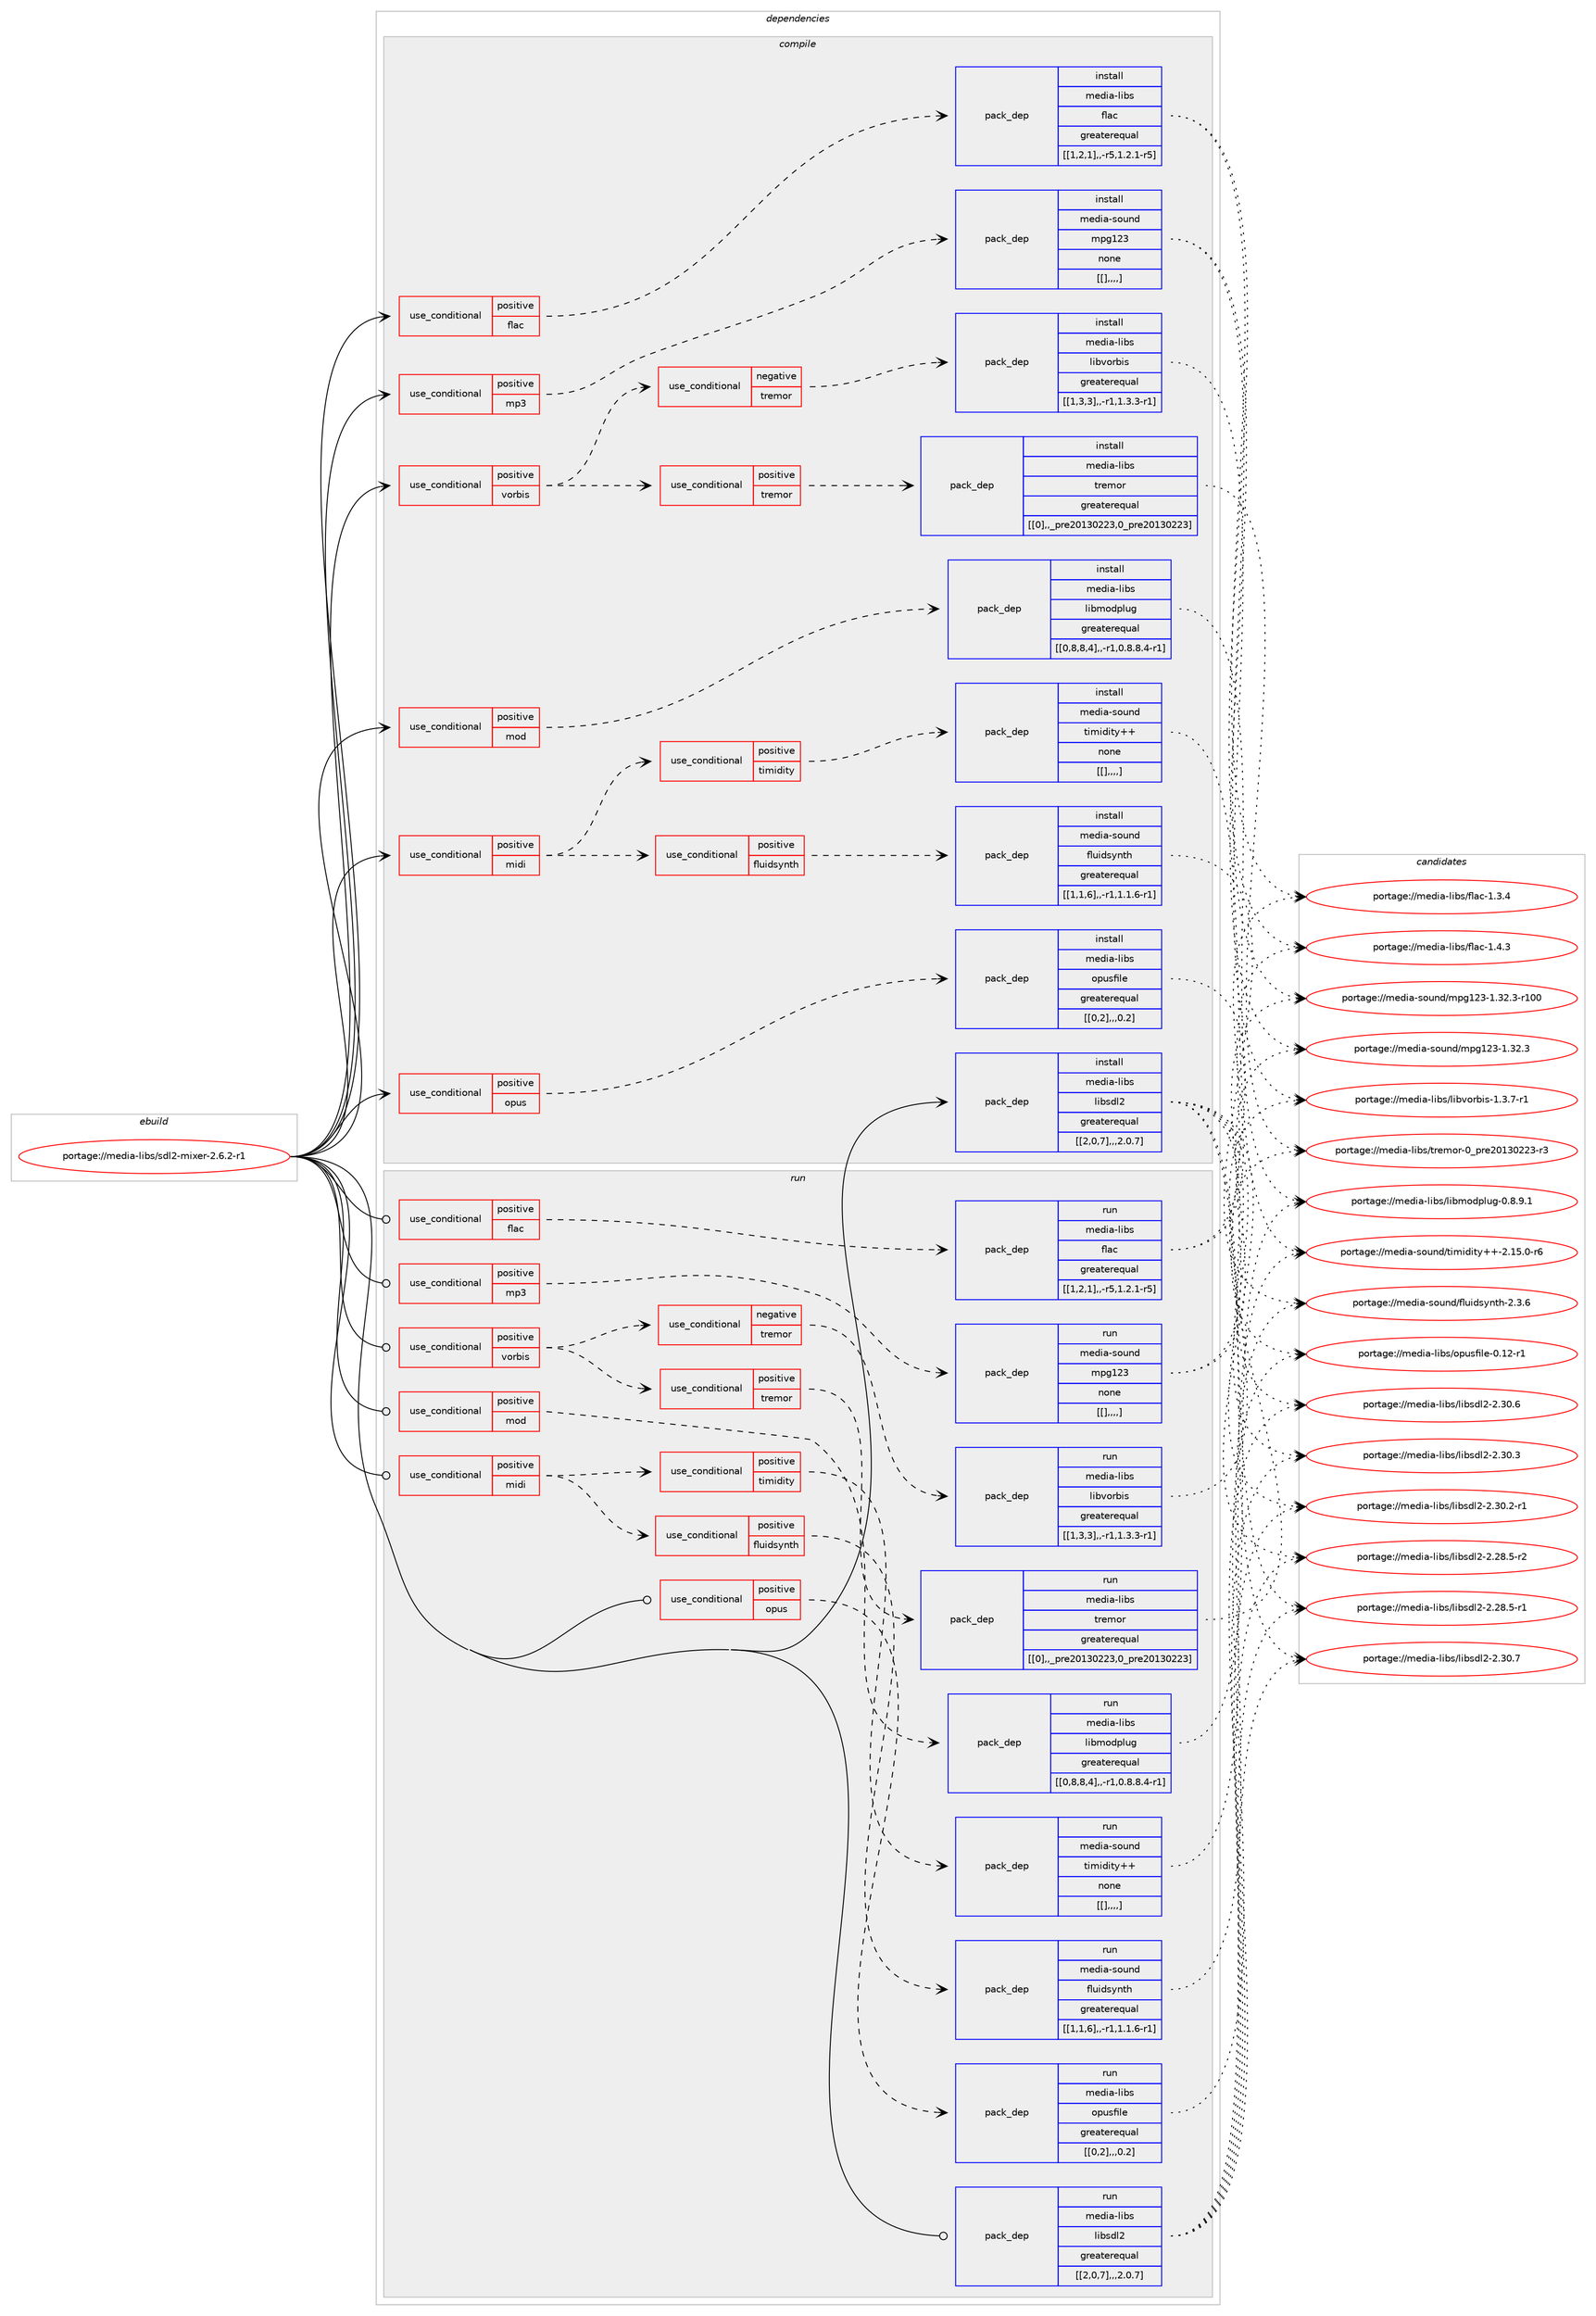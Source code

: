 digraph prolog {

# *************
# Graph options
# *************

newrank=true;
concentrate=true;
compound=true;
graph [rankdir=LR,fontname=Helvetica,fontsize=10,ranksep=1.5];#, ranksep=2.5, nodesep=0.2];
edge  [arrowhead=vee];
node  [fontname=Helvetica,fontsize=10];

# **********
# The ebuild
# **********

subgraph cluster_leftcol {
color=gray;
label=<<i>ebuild</i>>;
id [label="portage://media-libs/sdl2-mixer-2.6.2-r1", color=red, width=4, href="../media-libs/sdl2-mixer-2.6.2-r1.svg"];
}

# ****************
# The dependencies
# ****************

subgraph cluster_midcol {
color=gray;
label=<<i>dependencies</i>>;
subgraph cluster_compile {
fillcolor="#eeeeee";
style=filled;
label=<<i>compile</i>>;
subgraph cond81379 {
dependency316557 [label=<<TABLE BORDER="0" CELLBORDER="1" CELLSPACING="0" CELLPADDING="4"><TR><TD ROWSPAN="3" CELLPADDING="10">use_conditional</TD></TR><TR><TD>positive</TD></TR><TR><TD>flac</TD></TR></TABLE>>, shape=none, color=red];
subgraph pack232757 {
dependency316558 [label=<<TABLE BORDER="0" CELLBORDER="1" CELLSPACING="0" CELLPADDING="4" WIDTH="220"><TR><TD ROWSPAN="6" CELLPADDING="30">pack_dep</TD></TR><TR><TD WIDTH="110">install</TD></TR><TR><TD>media-libs</TD></TR><TR><TD>flac</TD></TR><TR><TD>greaterequal</TD></TR><TR><TD>[[1,2,1],,-r5,1.2.1-r5]</TD></TR></TABLE>>, shape=none, color=blue];
}
dependency316557:e -> dependency316558:w [weight=20,style="dashed",arrowhead="vee"];
}
id:e -> dependency316557:w [weight=20,style="solid",arrowhead="vee"];
subgraph cond81380 {
dependency316559 [label=<<TABLE BORDER="0" CELLBORDER="1" CELLSPACING="0" CELLPADDING="4"><TR><TD ROWSPAN="3" CELLPADDING="10">use_conditional</TD></TR><TR><TD>positive</TD></TR><TR><TD>midi</TD></TR></TABLE>>, shape=none, color=red];
subgraph cond81381 {
dependency316560 [label=<<TABLE BORDER="0" CELLBORDER="1" CELLSPACING="0" CELLPADDING="4"><TR><TD ROWSPAN="3" CELLPADDING="10">use_conditional</TD></TR><TR><TD>positive</TD></TR><TR><TD>fluidsynth</TD></TR></TABLE>>, shape=none, color=red];
subgraph pack232758 {
dependency316561 [label=<<TABLE BORDER="0" CELLBORDER="1" CELLSPACING="0" CELLPADDING="4" WIDTH="220"><TR><TD ROWSPAN="6" CELLPADDING="30">pack_dep</TD></TR><TR><TD WIDTH="110">install</TD></TR><TR><TD>media-sound</TD></TR><TR><TD>fluidsynth</TD></TR><TR><TD>greaterequal</TD></TR><TR><TD>[[1,1,6],,-r1,1.1.6-r1]</TD></TR></TABLE>>, shape=none, color=blue];
}
dependency316560:e -> dependency316561:w [weight=20,style="dashed",arrowhead="vee"];
}
dependency316559:e -> dependency316560:w [weight=20,style="dashed",arrowhead="vee"];
subgraph cond81382 {
dependency316562 [label=<<TABLE BORDER="0" CELLBORDER="1" CELLSPACING="0" CELLPADDING="4"><TR><TD ROWSPAN="3" CELLPADDING="10">use_conditional</TD></TR><TR><TD>positive</TD></TR><TR><TD>timidity</TD></TR></TABLE>>, shape=none, color=red];
subgraph pack232759 {
dependency316563 [label=<<TABLE BORDER="0" CELLBORDER="1" CELLSPACING="0" CELLPADDING="4" WIDTH="220"><TR><TD ROWSPAN="6" CELLPADDING="30">pack_dep</TD></TR><TR><TD WIDTH="110">install</TD></TR><TR><TD>media-sound</TD></TR><TR><TD>timidity++</TD></TR><TR><TD>none</TD></TR><TR><TD>[[],,,,]</TD></TR></TABLE>>, shape=none, color=blue];
}
dependency316562:e -> dependency316563:w [weight=20,style="dashed",arrowhead="vee"];
}
dependency316559:e -> dependency316562:w [weight=20,style="dashed",arrowhead="vee"];
}
id:e -> dependency316559:w [weight=20,style="solid",arrowhead="vee"];
subgraph cond81383 {
dependency316564 [label=<<TABLE BORDER="0" CELLBORDER="1" CELLSPACING="0" CELLPADDING="4"><TR><TD ROWSPAN="3" CELLPADDING="10">use_conditional</TD></TR><TR><TD>positive</TD></TR><TR><TD>mod</TD></TR></TABLE>>, shape=none, color=red];
subgraph pack232760 {
dependency316565 [label=<<TABLE BORDER="0" CELLBORDER="1" CELLSPACING="0" CELLPADDING="4" WIDTH="220"><TR><TD ROWSPAN="6" CELLPADDING="30">pack_dep</TD></TR><TR><TD WIDTH="110">install</TD></TR><TR><TD>media-libs</TD></TR><TR><TD>libmodplug</TD></TR><TR><TD>greaterequal</TD></TR><TR><TD>[[0,8,8,4],,-r1,0.8.8.4-r1]</TD></TR></TABLE>>, shape=none, color=blue];
}
dependency316564:e -> dependency316565:w [weight=20,style="dashed",arrowhead="vee"];
}
id:e -> dependency316564:w [weight=20,style="solid",arrowhead="vee"];
subgraph cond81384 {
dependency316566 [label=<<TABLE BORDER="0" CELLBORDER="1" CELLSPACING="0" CELLPADDING="4"><TR><TD ROWSPAN="3" CELLPADDING="10">use_conditional</TD></TR><TR><TD>positive</TD></TR><TR><TD>mp3</TD></TR></TABLE>>, shape=none, color=red];
subgraph pack232761 {
dependency316567 [label=<<TABLE BORDER="0" CELLBORDER="1" CELLSPACING="0" CELLPADDING="4" WIDTH="220"><TR><TD ROWSPAN="6" CELLPADDING="30">pack_dep</TD></TR><TR><TD WIDTH="110">install</TD></TR><TR><TD>media-sound</TD></TR><TR><TD>mpg123</TD></TR><TR><TD>none</TD></TR><TR><TD>[[],,,,]</TD></TR></TABLE>>, shape=none, color=blue];
}
dependency316566:e -> dependency316567:w [weight=20,style="dashed",arrowhead="vee"];
}
id:e -> dependency316566:w [weight=20,style="solid",arrowhead="vee"];
subgraph cond81385 {
dependency316568 [label=<<TABLE BORDER="0" CELLBORDER="1" CELLSPACING="0" CELLPADDING="4"><TR><TD ROWSPAN="3" CELLPADDING="10">use_conditional</TD></TR><TR><TD>positive</TD></TR><TR><TD>opus</TD></TR></TABLE>>, shape=none, color=red];
subgraph pack232762 {
dependency316569 [label=<<TABLE BORDER="0" CELLBORDER="1" CELLSPACING="0" CELLPADDING="4" WIDTH="220"><TR><TD ROWSPAN="6" CELLPADDING="30">pack_dep</TD></TR><TR><TD WIDTH="110">install</TD></TR><TR><TD>media-libs</TD></TR><TR><TD>opusfile</TD></TR><TR><TD>greaterequal</TD></TR><TR><TD>[[0,2],,,0.2]</TD></TR></TABLE>>, shape=none, color=blue];
}
dependency316568:e -> dependency316569:w [weight=20,style="dashed",arrowhead="vee"];
}
id:e -> dependency316568:w [weight=20,style="solid",arrowhead="vee"];
subgraph cond81386 {
dependency316570 [label=<<TABLE BORDER="0" CELLBORDER="1" CELLSPACING="0" CELLPADDING="4"><TR><TD ROWSPAN="3" CELLPADDING="10">use_conditional</TD></TR><TR><TD>positive</TD></TR><TR><TD>vorbis</TD></TR></TABLE>>, shape=none, color=red];
subgraph cond81387 {
dependency316571 [label=<<TABLE BORDER="0" CELLBORDER="1" CELLSPACING="0" CELLPADDING="4"><TR><TD ROWSPAN="3" CELLPADDING="10">use_conditional</TD></TR><TR><TD>positive</TD></TR><TR><TD>tremor</TD></TR></TABLE>>, shape=none, color=red];
subgraph pack232763 {
dependency316572 [label=<<TABLE BORDER="0" CELLBORDER="1" CELLSPACING="0" CELLPADDING="4" WIDTH="220"><TR><TD ROWSPAN="6" CELLPADDING="30">pack_dep</TD></TR><TR><TD WIDTH="110">install</TD></TR><TR><TD>media-libs</TD></TR><TR><TD>tremor</TD></TR><TR><TD>greaterequal</TD></TR><TR><TD>[[0],,_pre20130223,0_pre20130223]</TD></TR></TABLE>>, shape=none, color=blue];
}
dependency316571:e -> dependency316572:w [weight=20,style="dashed",arrowhead="vee"];
}
dependency316570:e -> dependency316571:w [weight=20,style="dashed",arrowhead="vee"];
subgraph cond81388 {
dependency316573 [label=<<TABLE BORDER="0" CELLBORDER="1" CELLSPACING="0" CELLPADDING="4"><TR><TD ROWSPAN="3" CELLPADDING="10">use_conditional</TD></TR><TR><TD>negative</TD></TR><TR><TD>tremor</TD></TR></TABLE>>, shape=none, color=red];
subgraph pack232764 {
dependency316574 [label=<<TABLE BORDER="0" CELLBORDER="1" CELLSPACING="0" CELLPADDING="4" WIDTH="220"><TR><TD ROWSPAN="6" CELLPADDING="30">pack_dep</TD></TR><TR><TD WIDTH="110">install</TD></TR><TR><TD>media-libs</TD></TR><TR><TD>libvorbis</TD></TR><TR><TD>greaterequal</TD></TR><TR><TD>[[1,3,3],,-r1,1.3.3-r1]</TD></TR></TABLE>>, shape=none, color=blue];
}
dependency316573:e -> dependency316574:w [weight=20,style="dashed",arrowhead="vee"];
}
dependency316570:e -> dependency316573:w [weight=20,style="dashed",arrowhead="vee"];
}
id:e -> dependency316570:w [weight=20,style="solid",arrowhead="vee"];
subgraph pack232765 {
dependency316575 [label=<<TABLE BORDER="0" CELLBORDER="1" CELLSPACING="0" CELLPADDING="4" WIDTH="220"><TR><TD ROWSPAN="6" CELLPADDING="30">pack_dep</TD></TR><TR><TD WIDTH="110">install</TD></TR><TR><TD>media-libs</TD></TR><TR><TD>libsdl2</TD></TR><TR><TD>greaterequal</TD></TR><TR><TD>[[2,0,7],,,2.0.7]</TD></TR></TABLE>>, shape=none, color=blue];
}
id:e -> dependency316575:w [weight=20,style="solid",arrowhead="vee"];
}
subgraph cluster_compileandrun {
fillcolor="#eeeeee";
style=filled;
label=<<i>compile and run</i>>;
}
subgraph cluster_run {
fillcolor="#eeeeee";
style=filled;
label=<<i>run</i>>;
subgraph cond81389 {
dependency316576 [label=<<TABLE BORDER="0" CELLBORDER="1" CELLSPACING="0" CELLPADDING="4"><TR><TD ROWSPAN="3" CELLPADDING="10">use_conditional</TD></TR><TR><TD>positive</TD></TR><TR><TD>flac</TD></TR></TABLE>>, shape=none, color=red];
subgraph pack232766 {
dependency316577 [label=<<TABLE BORDER="0" CELLBORDER="1" CELLSPACING="0" CELLPADDING="4" WIDTH="220"><TR><TD ROWSPAN="6" CELLPADDING="30">pack_dep</TD></TR><TR><TD WIDTH="110">run</TD></TR><TR><TD>media-libs</TD></TR><TR><TD>flac</TD></TR><TR><TD>greaterequal</TD></TR><TR><TD>[[1,2,1],,-r5,1.2.1-r5]</TD></TR></TABLE>>, shape=none, color=blue];
}
dependency316576:e -> dependency316577:w [weight=20,style="dashed",arrowhead="vee"];
}
id:e -> dependency316576:w [weight=20,style="solid",arrowhead="odot"];
subgraph cond81390 {
dependency316578 [label=<<TABLE BORDER="0" CELLBORDER="1" CELLSPACING="0" CELLPADDING="4"><TR><TD ROWSPAN="3" CELLPADDING="10">use_conditional</TD></TR><TR><TD>positive</TD></TR><TR><TD>midi</TD></TR></TABLE>>, shape=none, color=red];
subgraph cond81391 {
dependency316579 [label=<<TABLE BORDER="0" CELLBORDER="1" CELLSPACING="0" CELLPADDING="4"><TR><TD ROWSPAN="3" CELLPADDING="10">use_conditional</TD></TR><TR><TD>positive</TD></TR><TR><TD>fluidsynth</TD></TR></TABLE>>, shape=none, color=red];
subgraph pack232767 {
dependency316580 [label=<<TABLE BORDER="0" CELLBORDER="1" CELLSPACING="0" CELLPADDING="4" WIDTH="220"><TR><TD ROWSPAN="6" CELLPADDING="30">pack_dep</TD></TR><TR><TD WIDTH="110">run</TD></TR><TR><TD>media-sound</TD></TR><TR><TD>fluidsynth</TD></TR><TR><TD>greaterequal</TD></TR><TR><TD>[[1,1,6],,-r1,1.1.6-r1]</TD></TR></TABLE>>, shape=none, color=blue];
}
dependency316579:e -> dependency316580:w [weight=20,style="dashed",arrowhead="vee"];
}
dependency316578:e -> dependency316579:w [weight=20,style="dashed",arrowhead="vee"];
subgraph cond81392 {
dependency316581 [label=<<TABLE BORDER="0" CELLBORDER="1" CELLSPACING="0" CELLPADDING="4"><TR><TD ROWSPAN="3" CELLPADDING="10">use_conditional</TD></TR><TR><TD>positive</TD></TR><TR><TD>timidity</TD></TR></TABLE>>, shape=none, color=red];
subgraph pack232768 {
dependency316582 [label=<<TABLE BORDER="0" CELLBORDER="1" CELLSPACING="0" CELLPADDING="4" WIDTH="220"><TR><TD ROWSPAN="6" CELLPADDING="30">pack_dep</TD></TR><TR><TD WIDTH="110">run</TD></TR><TR><TD>media-sound</TD></TR><TR><TD>timidity++</TD></TR><TR><TD>none</TD></TR><TR><TD>[[],,,,]</TD></TR></TABLE>>, shape=none, color=blue];
}
dependency316581:e -> dependency316582:w [weight=20,style="dashed",arrowhead="vee"];
}
dependency316578:e -> dependency316581:w [weight=20,style="dashed",arrowhead="vee"];
}
id:e -> dependency316578:w [weight=20,style="solid",arrowhead="odot"];
subgraph cond81393 {
dependency316583 [label=<<TABLE BORDER="0" CELLBORDER="1" CELLSPACING="0" CELLPADDING="4"><TR><TD ROWSPAN="3" CELLPADDING="10">use_conditional</TD></TR><TR><TD>positive</TD></TR><TR><TD>mod</TD></TR></TABLE>>, shape=none, color=red];
subgraph pack232769 {
dependency316584 [label=<<TABLE BORDER="0" CELLBORDER="1" CELLSPACING="0" CELLPADDING="4" WIDTH="220"><TR><TD ROWSPAN="6" CELLPADDING="30">pack_dep</TD></TR><TR><TD WIDTH="110">run</TD></TR><TR><TD>media-libs</TD></TR><TR><TD>libmodplug</TD></TR><TR><TD>greaterequal</TD></TR><TR><TD>[[0,8,8,4],,-r1,0.8.8.4-r1]</TD></TR></TABLE>>, shape=none, color=blue];
}
dependency316583:e -> dependency316584:w [weight=20,style="dashed",arrowhead="vee"];
}
id:e -> dependency316583:w [weight=20,style="solid",arrowhead="odot"];
subgraph cond81394 {
dependency316585 [label=<<TABLE BORDER="0" CELLBORDER="1" CELLSPACING="0" CELLPADDING="4"><TR><TD ROWSPAN="3" CELLPADDING="10">use_conditional</TD></TR><TR><TD>positive</TD></TR><TR><TD>mp3</TD></TR></TABLE>>, shape=none, color=red];
subgraph pack232770 {
dependency316586 [label=<<TABLE BORDER="0" CELLBORDER="1" CELLSPACING="0" CELLPADDING="4" WIDTH="220"><TR><TD ROWSPAN="6" CELLPADDING="30">pack_dep</TD></TR><TR><TD WIDTH="110">run</TD></TR><TR><TD>media-sound</TD></TR><TR><TD>mpg123</TD></TR><TR><TD>none</TD></TR><TR><TD>[[],,,,]</TD></TR></TABLE>>, shape=none, color=blue];
}
dependency316585:e -> dependency316586:w [weight=20,style="dashed",arrowhead="vee"];
}
id:e -> dependency316585:w [weight=20,style="solid",arrowhead="odot"];
subgraph cond81395 {
dependency316587 [label=<<TABLE BORDER="0" CELLBORDER="1" CELLSPACING="0" CELLPADDING="4"><TR><TD ROWSPAN="3" CELLPADDING="10">use_conditional</TD></TR><TR><TD>positive</TD></TR><TR><TD>opus</TD></TR></TABLE>>, shape=none, color=red];
subgraph pack232771 {
dependency316588 [label=<<TABLE BORDER="0" CELLBORDER="1" CELLSPACING="0" CELLPADDING="4" WIDTH="220"><TR><TD ROWSPAN="6" CELLPADDING="30">pack_dep</TD></TR><TR><TD WIDTH="110">run</TD></TR><TR><TD>media-libs</TD></TR><TR><TD>opusfile</TD></TR><TR><TD>greaterequal</TD></TR><TR><TD>[[0,2],,,0.2]</TD></TR></TABLE>>, shape=none, color=blue];
}
dependency316587:e -> dependency316588:w [weight=20,style="dashed",arrowhead="vee"];
}
id:e -> dependency316587:w [weight=20,style="solid",arrowhead="odot"];
subgraph cond81396 {
dependency316589 [label=<<TABLE BORDER="0" CELLBORDER="1" CELLSPACING="0" CELLPADDING="4"><TR><TD ROWSPAN="3" CELLPADDING="10">use_conditional</TD></TR><TR><TD>positive</TD></TR><TR><TD>vorbis</TD></TR></TABLE>>, shape=none, color=red];
subgraph cond81397 {
dependency316590 [label=<<TABLE BORDER="0" CELLBORDER="1" CELLSPACING="0" CELLPADDING="4"><TR><TD ROWSPAN="3" CELLPADDING="10">use_conditional</TD></TR><TR><TD>positive</TD></TR><TR><TD>tremor</TD></TR></TABLE>>, shape=none, color=red];
subgraph pack232772 {
dependency316591 [label=<<TABLE BORDER="0" CELLBORDER="1" CELLSPACING="0" CELLPADDING="4" WIDTH="220"><TR><TD ROWSPAN="6" CELLPADDING="30">pack_dep</TD></TR><TR><TD WIDTH="110">run</TD></TR><TR><TD>media-libs</TD></TR><TR><TD>tremor</TD></TR><TR><TD>greaterequal</TD></TR><TR><TD>[[0],,_pre20130223,0_pre20130223]</TD></TR></TABLE>>, shape=none, color=blue];
}
dependency316590:e -> dependency316591:w [weight=20,style="dashed",arrowhead="vee"];
}
dependency316589:e -> dependency316590:w [weight=20,style="dashed",arrowhead="vee"];
subgraph cond81398 {
dependency316592 [label=<<TABLE BORDER="0" CELLBORDER="1" CELLSPACING="0" CELLPADDING="4"><TR><TD ROWSPAN="3" CELLPADDING="10">use_conditional</TD></TR><TR><TD>negative</TD></TR><TR><TD>tremor</TD></TR></TABLE>>, shape=none, color=red];
subgraph pack232773 {
dependency316593 [label=<<TABLE BORDER="0" CELLBORDER="1" CELLSPACING="0" CELLPADDING="4" WIDTH="220"><TR><TD ROWSPAN="6" CELLPADDING="30">pack_dep</TD></TR><TR><TD WIDTH="110">run</TD></TR><TR><TD>media-libs</TD></TR><TR><TD>libvorbis</TD></TR><TR><TD>greaterequal</TD></TR><TR><TD>[[1,3,3],,-r1,1.3.3-r1]</TD></TR></TABLE>>, shape=none, color=blue];
}
dependency316592:e -> dependency316593:w [weight=20,style="dashed",arrowhead="vee"];
}
dependency316589:e -> dependency316592:w [weight=20,style="dashed",arrowhead="vee"];
}
id:e -> dependency316589:w [weight=20,style="solid",arrowhead="odot"];
subgraph pack232774 {
dependency316594 [label=<<TABLE BORDER="0" CELLBORDER="1" CELLSPACING="0" CELLPADDING="4" WIDTH="220"><TR><TD ROWSPAN="6" CELLPADDING="30">pack_dep</TD></TR><TR><TD WIDTH="110">run</TD></TR><TR><TD>media-libs</TD></TR><TR><TD>libsdl2</TD></TR><TR><TD>greaterequal</TD></TR><TR><TD>[[2,0,7],,,2.0.7]</TD></TR></TABLE>>, shape=none, color=blue];
}
id:e -> dependency316594:w [weight=20,style="solid",arrowhead="odot"];
}
}

# **************
# The candidates
# **************

subgraph cluster_choices {
rank=same;
color=gray;
label=<<i>candidates</i>>;

subgraph choice232757 {
color=black;
nodesep=1;
choice109101100105974510810598115471021089799454946524651 [label="portage://media-libs/flac-1.4.3", color=red, width=4,href="../media-libs/flac-1.4.3.svg"];
choice109101100105974510810598115471021089799454946514652 [label="portage://media-libs/flac-1.3.4", color=red, width=4,href="../media-libs/flac-1.3.4.svg"];
dependency316558:e -> choice109101100105974510810598115471021089799454946524651:w [style=dotted,weight="100"];
dependency316558:e -> choice109101100105974510810598115471021089799454946514652:w [style=dotted,weight="100"];
}
subgraph choice232758 {
color=black;
nodesep=1;
choice109101100105974511511111711010047102108117105100115121110116104455046514654 [label="portage://media-sound/fluidsynth-2.3.6", color=red, width=4,href="../media-sound/fluidsynth-2.3.6.svg"];
dependency316561:e -> choice109101100105974511511111711010047102108117105100115121110116104455046514654:w [style=dotted,weight="100"];
}
subgraph choice232759 {
color=black;
nodesep=1;
choice1091011001059745115111117110100471161051091051001051161214343455046495346484511454 [label="portage://media-sound/timidity++-2.15.0-r6", color=red, width=4,href="../media-sound/timidity++-2.15.0-r6.svg"];
dependency316563:e -> choice1091011001059745115111117110100471161051091051001051161214343455046495346484511454:w [style=dotted,weight="100"];
}
subgraph choice232760 {
color=black;
nodesep=1;
choice10910110010597451081059811547108105981091111001121081171034548465646574649 [label="portage://media-libs/libmodplug-0.8.9.1", color=red, width=4,href="../media-libs/libmodplug-0.8.9.1.svg"];
dependency316565:e -> choice10910110010597451081059811547108105981091111001121081171034548465646574649:w [style=dotted,weight="100"];
}
subgraph choice232761 {
color=black;
nodesep=1;
choice1091011001059745115111117110100471091121034950514549465150465145114494848 [label="portage://media-sound/mpg123-1.32.3-r100", color=red, width=4,href="../media-sound/mpg123-1.32.3-r100.svg"];
choice10910110010597451151111171101004710911210349505145494651504651 [label="portage://media-sound/mpg123-1.32.3", color=red, width=4,href="../media-sound/mpg123-1.32.3.svg"];
dependency316567:e -> choice1091011001059745115111117110100471091121034950514549465150465145114494848:w [style=dotted,weight="100"];
dependency316567:e -> choice10910110010597451151111171101004710911210349505145494651504651:w [style=dotted,weight="100"];
}
subgraph choice232762 {
color=black;
nodesep=1;
choice1091011001059745108105981154711111211711510210510810145484649504511449 [label="portage://media-libs/opusfile-0.12-r1", color=red, width=4,href="../media-libs/opusfile-0.12-r1.svg"];
dependency316569:e -> choice1091011001059745108105981154711111211711510210510810145484649504511449:w [style=dotted,weight="100"];
}
subgraph choice232763 {
color=black;
nodesep=1;
choice1091011001059745108105981154711611410110911111445489511211410150484951485050514511451 [label="portage://media-libs/tremor-0_pre20130223-r3", color=red, width=4,href="../media-libs/tremor-0_pre20130223-r3.svg"];
dependency316572:e -> choice1091011001059745108105981154711611410110911111445489511211410150484951485050514511451:w [style=dotted,weight="100"];
}
subgraph choice232764 {
color=black;
nodesep=1;
choice1091011001059745108105981154710810598118111114981051154549465146554511449 [label="portage://media-libs/libvorbis-1.3.7-r1", color=red, width=4,href="../media-libs/libvorbis-1.3.7-r1.svg"];
dependency316574:e -> choice1091011001059745108105981154710810598118111114981051154549465146554511449:w [style=dotted,weight="100"];
}
subgraph choice232765 {
color=black;
nodesep=1;
choice10910110010597451081059811547108105981151001085045504651484655 [label="portage://media-libs/libsdl2-2.30.7", color=red, width=4,href="../media-libs/libsdl2-2.30.7.svg"];
choice10910110010597451081059811547108105981151001085045504651484654 [label="portage://media-libs/libsdl2-2.30.6", color=red, width=4,href="../media-libs/libsdl2-2.30.6.svg"];
choice10910110010597451081059811547108105981151001085045504651484651 [label="portage://media-libs/libsdl2-2.30.3", color=red, width=4,href="../media-libs/libsdl2-2.30.3.svg"];
choice109101100105974510810598115471081059811510010850455046514846504511449 [label="portage://media-libs/libsdl2-2.30.2-r1", color=red, width=4,href="../media-libs/libsdl2-2.30.2-r1.svg"];
choice109101100105974510810598115471081059811510010850455046505646534511450 [label="portage://media-libs/libsdl2-2.28.5-r2", color=red, width=4,href="../media-libs/libsdl2-2.28.5-r2.svg"];
choice109101100105974510810598115471081059811510010850455046505646534511449 [label="portage://media-libs/libsdl2-2.28.5-r1", color=red, width=4,href="../media-libs/libsdl2-2.28.5-r1.svg"];
dependency316575:e -> choice10910110010597451081059811547108105981151001085045504651484655:w [style=dotted,weight="100"];
dependency316575:e -> choice10910110010597451081059811547108105981151001085045504651484654:w [style=dotted,weight="100"];
dependency316575:e -> choice10910110010597451081059811547108105981151001085045504651484651:w [style=dotted,weight="100"];
dependency316575:e -> choice109101100105974510810598115471081059811510010850455046514846504511449:w [style=dotted,weight="100"];
dependency316575:e -> choice109101100105974510810598115471081059811510010850455046505646534511450:w [style=dotted,weight="100"];
dependency316575:e -> choice109101100105974510810598115471081059811510010850455046505646534511449:w [style=dotted,weight="100"];
}
subgraph choice232766 {
color=black;
nodesep=1;
choice109101100105974510810598115471021089799454946524651 [label="portage://media-libs/flac-1.4.3", color=red, width=4,href="../media-libs/flac-1.4.3.svg"];
choice109101100105974510810598115471021089799454946514652 [label="portage://media-libs/flac-1.3.4", color=red, width=4,href="../media-libs/flac-1.3.4.svg"];
dependency316577:e -> choice109101100105974510810598115471021089799454946524651:w [style=dotted,weight="100"];
dependency316577:e -> choice109101100105974510810598115471021089799454946514652:w [style=dotted,weight="100"];
}
subgraph choice232767 {
color=black;
nodesep=1;
choice109101100105974511511111711010047102108117105100115121110116104455046514654 [label="portage://media-sound/fluidsynth-2.3.6", color=red, width=4,href="../media-sound/fluidsynth-2.3.6.svg"];
dependency316580:e -> choice109101100105974511511111711010047102108117105100115121110116104455046514654:w [style=dotted,weight="100"];
}
subgraph choice232768 {
color=black;
nodesep=1;
choice1091011001059745115111117110100471161051091051001051161214343455046495346484511454 [label="portage://media-sound/timidity++-2.15.0-r6", color=red, width=4,href="../media-sound/timidity++-2.15.0-r6.svg"];
dependency316582:e -> choice1091011001059745115111117110100471161051091051001051161214343455046495346484511454:w [style=dotted,weight="100"];
}
subgraph choice232769 {
color=black;
nodesep=1;
choice10910110010597451081059811547108105981091111001121081171034548465646574649 [label="portage://media-libs/libmodplug-0.8.9.1", color=red, width=4,href="../media-libs/libmodplug-0.8.9.1.svg"];
dependency316584:e -> choice10910110010597451081059811547108105981091111001121081171034548465646574649:w [style=dotted,weight="100"];
}
subgraph choice232770 {
color=black;
nodesep=1;
choice1091011001059745115111117110100471091121034950514549465150465145114494848 [label="portage://media-sound/mpg123-1.32.3-r100", color=red, width=4,href="../media-sound/mpg123-1.32.3-r100.svg"];
choice10910110010597451151111171101004710911210349505145494651504651 [label="portage://media-sound/mpg123-1.32.3", color=red, width=4,href="../media-sound/mpg123-1.32.3.svg"];
dependency316586:e -> choice1091011001059745115111117110100471091121034950514549465150465145114494848:w [style=dotted,weight="100"];
dependency316586:e -> choice10910110010597451151111171101004710911210349505145494651504651:w [style=dotted,weight="100"];
}
subgraph choice232771 {
color=black;
nodesep=1;
choice1091011001059745108105981154711111211711510210510810145484649504511449 [label="portage://media-libs/opusfile-0.12-r1", color=red, width=4,href="../media-libs/opusfile-0.12-r1.svg"];
dependency316588:e -> choice1091011001059745108105981154711111211711510210510810145484649504511449:w [style=dotted,weight="100"];
}
subgraph choice232772 {
color=black;
nodesep=1;
choice1091011001059745108105981154711611410110911111445489511211410150484951485050514511451 [label="portage://media-libs/tremor-0_pre20130223-r3", color=red, width=4,href="../media-libs/tremor-0_pre20130223-r3.svg"];
dependency316591:e -> choice1091011001059745108105981154711611410110911111445489511211410150484951485050514511451:w [style=dotted,weight="100"];
}
subgraph choice232773 {
color=black;
nodesep=1;
choice1091011001059745108105981154710810598118111114981051154549465146554511449 [label="portage://media-libs/libvorbis-1.3.7-r1", color=red, width=4,href="../media-libs/libvorbis-1.3.7-r1.svg"];
dependency316593:e -> choice1091011001059745108105981154710810598118111114981051154549465146554511449:w [style=dotted,weight="100"];
}
subgraph choice232774 {
color=black;
nodesep=1;
choice10910110010597451081059811547108105981151001085045504651484655 [label="portage://media-libs/libsdl2-2.30.7", color=red, width=4,href="../media-libs/libsdl2-2.30.7.svg"];
choice10910110010597451081059811547108105981151001085045504651484654 [label="portage://media-libs/libsdl2-2.30.6", color=red, width=4,href="../media-libs/libsdl2-2.30.6.svg"];
choice10910110010597451081059811547108105981151001085045504651484651 [label="portage://media-libs/libsdl2-2.30.3", color=red, width=4,href="../media-libs/libsdl2-2.30.3.svg"];
choice109101100105974510810598115471081059811510010850455046514846504511449 [label="portage://media-libs/libsdl2-2.30.2-r1", color=red, width=4,href="../media-libs/libsdl2-2.30.2-r1.svg"];
choice109101100105974510810598115471081059811510010850455046505646534511450 [label="portage://media-libs/libsdl2-2.28.5-r2", color=red, width=4,href="../media-libs/libsdl2-2.28.5-r2.svg"];
choice109101100105974510810598115471081059811510010850455046505646534511449 [label="portage://media-libs/libsdl2-2.28.5-r1", color=red, width=4,href="../media-libs/libsdl2-2.28.5-r1.svg"];
dependency316594:e -> choice10910110010597451081059811547108105981151001085045504651484655:w [style=dotted,weight="100"];
dependency316594:e -> choice10910110010597451081059811547108105981151001085045504651484654:w [style=dotted,weight="100"];
dependency316594:e -> choice10910110010597451081059811547108105981151001085045504651484651:w [style=dotted,weight="100"];
dependency316594:e -> choice109101100105974510810598115471081059811510010850455046514846504511449:w [style=dotted,weight="100"];
dependency316594:e -> choice109101100105974510810598115471081059811510010850455046505646534511450:w [style=dotted,weight="100"];
dependency316594:e -> choice109101100105974510810598115471081059811510010850455046505646534511449:w [style=dotted,weight="100"];
}
}

}
